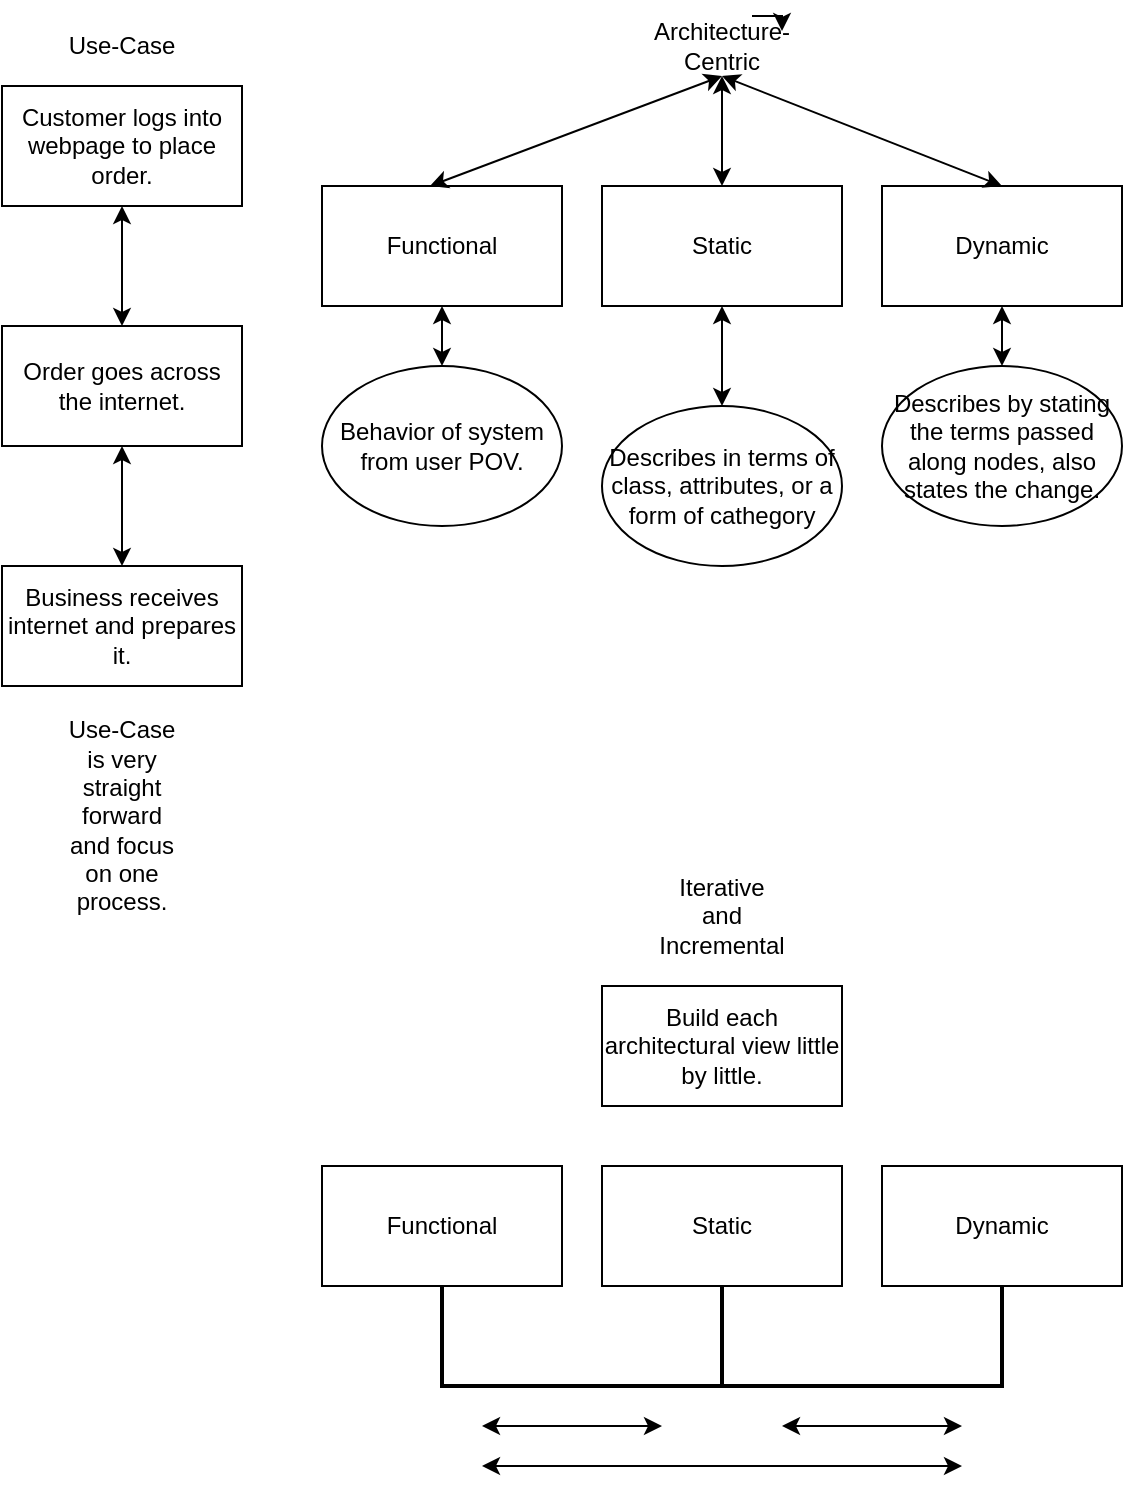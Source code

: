 <mxfile version="21.2.9" type="device">
  <diagram id="C5RBs43oDa-KdzZeNtuy" name="Page-1">
    <mxGraphModel dx="1619" dy="1138" grid="1" gridSize="10" guides="1" tooltips="1" connect="1" arrows="1" fold="1" page="1" pageScale="1" pageWidth="827" pageHeight="1169" math="0" shadow="0">
      <root>
        <mxCell id="WIyWlLk6GJQsqaUBKTNV-0" />
        <mxCell id="WIyWlLk6GJQsqaUBKTNV-1" parent="WIyWlLk6GJQsqaUBKTNV-0" />
        <mxCell id="qtvFPrEo8Z20x6_86cqU-0" value="Customer logs into webpage to place order." style="rounded=0;whiteSpace=wrap;html=1;" vertex="1" parent="WIyWlLk6GJQsqaUBKTNV-1">
          <mxGeometry x="-620" y="120" width="120" height="60" as="geometry" />
        </mxCell>
        <mxCell id="qtvFPrEo8Z20x6_86cqU-2" value="" style="endArrow=classic;startArrow=classic;html=1;rounded=0;entryX=0.5;entryY=1;entryDx=0;entryDy=0;" edge="1" parent="WIyWlLk6GJQsqaUBKTNV-1" target="qtvFPrEo8Z20x6_86cqU-0">
          <mxGeometry width="50" height="50" relative="1" as="geometry">
            <mxPoint x="-560" y="240" as="sourcePoint" />
            <mxPoint x="-200" y="550" as="targetPoint" />
          </mxGeometry>
        </mxCell>
        <mxCell id="qtvFPrEo8Z20x6_86cqU-3" value="Order goes across the internet." style="rounded=0;whiteSpace=wrap;html=1;" vertex="1" parent="WIyWlLk6GJQsqaUBKTNV-1">
          <mxGeometry x="-620" y="240" width="120" height="60" as="geometry" />
        </mxCell>
        <mxCell id="qtvFPrEo8Z20x6_86cqU-4" value="" style="endArrow=classic;startArrow=classic;html=1;rounded=0;entryX=0.5;entryY=1;entryDx=0;entryDy=0;" edge="1" parent="WIyWlLk6GJQsqaUBKTNV-1" target="qtvFPrEo8Z20x6_86cqU-3">
          <mxGeometry width="50" height="50" relative="1" as="geometry">
            <mxPoint x="-560" y="360" as="sourcePoint" />
            <mxPoint x="-200" y="540" as="targetPoint" />
          </mxGeometry>
        </mxCell>
        <mxCell id="qtvFPrEo8Z20x6_86cqU-6" value="Business receives internet and prepares it." style="rounded=0;whiteSpace=wrap;html=1;" vertex="1" parent="WIyWlLk6GJQsqaUBKTNV-1">
          <mxGeometry x="-620" y="360" width="120" height="60" as="geometry" />
        </mxCell>
        <mxCell id="qtvFPrEo8Z20x6_86cqU-8" value="Use-Case" style="text;strokeColor=none;align=center;fillColor=none;html=1;verticalAlign=middle;whiteSpace=wrap;rounded=0;" vertex="1" parent="WIyWlLk6GJQsqaUBKTNV-1">
          <mxGeometry x="-590" y="85" width="60" height="30" as="geometry" />
        </mxCell>
        <mxCell id="qtvFPrEo8Z20x6_86cqU-9" value="Use-Case is very straight forward and focus on one process." style="text;strokeColor=none;align=center;fillColor=none;html=1;verticalAlign=middle;whiteSpace=wrap;rounded=0;" vertex="1" parent="WIyWlLk6GJQsqaUBKTNV-1">
          <mxGeometry x="-590" y="470" width="60" height="30" as="geometry" />
        </mxCell>
        <mxCell id="qtvFPrEo8Z20x6_86cqU-10" value="Architecture-Centric" style="text;strokeColor=none;align=center;fillColor=none;html=1;verticalAlign=middle;whiteSpace=wrap;rounded=0;" vertex="1" parent="WIyWlLk6GJQsqaUBKTNV-1">
          <mxGeometry x="-290" y="85" width="60" height="30" as="geometry" />
        </mxCell>
        <mxCell id="qtvFPrEo8Z20x6_86cqU-11" value="Functional" style="rounded=0;whiteSpace=wrap;html=1;" vertex="1" parent="WIyWlLk6GJQsqaUBKTNV-1">
          <mxGeometry x="-460" y="170" width="120" height="60" as="geometry" />
        </mxCell>
        <mxCell id="qtvFPrEo8Z20x6_86cqU-13" style="edgeStyle=orthogonalEdgeStyle;rounded=0;orthogonalLoop=1;jettySize=auto;html=1;exitX=0.75;exitY=0;exitDx=0;exitDy=0;entryX=1;entryY=0.25;entryDx=0;entryDy=0;" edge="1" parent="WIyWlLk6GJQsqaUBKTNV-1" source="qtvFPrEo8Z20x6_86cqU-10" target="qtvFPrEo8Z20x6_86cqU-10">
          <mxGeometry relative="1" as="geometry" />
        </mxCell>
        <mxCell id="qtvFPrEo8Z20x6_86cqU-15" value="Static" style="rounded=0;whiteSpace=wrap;html=1;" vertex="1" parent="WIyWlLk6GJQsqaUBKTNV-1">
          <mxGeometry x="-320" y="170" width="120" height="60" as="geometry" />
        </mxCell>
        <mxCell id="qtvFPrEo8Z20x6_86cqU-16" value="Dynamic" style="rounded=0;whiteSpace=wrap;html=1;" vertex="1" parent="WIyWlLk6GJQsqaUBKTNV-1">
          <mxGeometry x="-180" y="170" width="120" height="60" as="geometry" />
        </mxCell>
        <mxCell id="qtvFPrEo8Z20x6_86cqU-17" value="" style="endArrow=classic;startArrow=classic;html=1;rounded=0;entryX=0.5;entryY=1;entryDx=0;entryDy=0;exitX=0.45;exitY=0;exitDx=0;exitDy=0;exitPerimeter=0;" edge="1" parent="WIyWlLk6GJQsqaUBKTNV-1" source="qtvFPrEo8Z20x6_86cqU-11" target="qtvFPrEo8Z20x6_86cqU-10">
          <mxGeometry width="50" height="50" relative="1" as="geometry">
            <mxPoint x="-250" y="520" as="sourcePoint" />
            <mxPoint x="-200" y="470" as="targetPoint" />
          </mxGeometry>
        </mxCell>
        <mxCell id="qtvFPrEo8Z20x6_86cqU-18" value="" style="endArrow=classic;startArrow=classic;html=1;rounded=0;entryX=0.5;entryY=1;entryDx=0;entryDy=0;exitX=0.5;exitY=0;exitDx=0;exitDy=0;" edge="1" parent="WIyWlLk6GJQsqaUBKTNV-1" source="qtvFPrEo8Z20x6_86cqU-15" target="qtvFPrEo8Z20x6_86cqU-10">
          <mxGeometry width="50" height="50" relative="1" as="geometry">
            <mxPoint x="-260" y="150" as="sourcePoint" />
            <mxPoint x="-200" y="470" as="targetPoint" />
          </mxGeometry>
        </mxCell>
        <mxCell id="qtvFPrEo8Z20x6_86cqU-20" value="" style="endArrow=classic;startArrow=classic;html=1;rounded=0;exitX=0.5;exitY=0;exitDx=0;exitDy=0;entryX=0.5;entryY=1;entryDx=0;entryDy=0;" edge="1" parent="WIyWlLk6GJQsqaUBKTNV-1" source="qtvFPrEo8Z20x6_86cqU-16" target="qtvFPrEo8Z20x6_86cqU-10">
          <mxGeometry width="50" height="50" relative="1" as="geometry">
            <mxPoint x="-250" y="520" as="sourcePoint" />
            <mxPoint x="-260" y="120" as="targetPoint" />
          </mxGeometry>
        </mxCell>
        <mxCell id="qtvFPrEo8Z20x6_86cqU-21" value="Behavior of system from user POV." style="ellipse;whiteSpace=wrap;html=1;" vertex="1" parent="WIyWlLk6GJQsqaUBKTNV-1">
          <mxGeometry x="-460" y="260" width="120" height="80" as="geometry" />
        </mxCell>
        <mxCell id="qtvFPrEo8Z20x6_86cqU-22" value="" style="endArrow=classic;startArrow=classic;html=1;rounded=0;entryX=0.5;entryY=1;entryDx=0;entryDy=0;" edge="1" parent="WIyWlLk6GJQsqaUBKTNV-1" source="qtvFPrEo8Z20x6_86cqU-21" target="qtvFPrEo8Z20x6_86cqU-11">
          <mxGeometry width="50" height="50" relative="1" as="geometry">
            <mxPoint x="-250" y="520" as="sourcePoint" />
            <mxPoint x="-200" y="470" as="targetPoint" />
          </mxGeometry>
        </mxCell>
        <mxCell id="qtvFPrEo8Z20x6_86cqU-23" value="Describes in terms of class, attributes, or a form of cathegory" style="ellipse;whiteSpace=wrap;html=1;" vertex="1" parent="WIyWlLk6GJQsqaUBKTNV-1">
          <mxGeometry x="-320" y="280" width="120" height="80" as="geometry" />
        </mxCell>
        <mxCell id="qtvFPrEo8Z20x6_86cqU-24" value="Describes by stating the terms passed along nodes, also states the change." style="ellipse;whiteSpace=wrap;html=1;" vertex="1" parent="WIyWlLk6GJQsqaUBKTNV-1">
          <mxGeometry x="-180" y="260" width="120" height="80" as="geometry" />
        </mxCell>
        <mxCell id="qtvFPrEo8Z20x6_86cqU-25" value="" style="endArrow=classic;startArrow=classic;html=1;rounded=0;entryX=0.5;entryY=1;entryDx=0;entryDy=0;" edge="1" parent="WIyWlLk6GJQsqaUBKTNV-1" target="qtvFPrEo8Z20x6_86cqU-15">
          <mxGeometry width="50" height="50" relative="1" as="geometry">
            <mxPoint x="-260" y="280" as="sourcePoint" />
            <mxPoint x="-200" y="460" as="targetPoint" />
          </mxGeometry>
        </mxCell>
        <mxCell id="qtvFPrEo8Z20x6_86cqU-26" value="" style="endArrow=classic;startArrow=classic;html=1;rounded=0;entryX=0.5;entryY=1;entryDx=0;entryDy=0;" edge="1" parent="WIyWlLk6GJQsqaUBKTNV-1" source="qtvFPrEo8Z20x6_86cqU-24" target="qtvFPrEo8Z20x6_86cqU-16">
          <mxGeometry width="50" height="50" relative="1" as="geometry">
            <mxPoint x="-250" y="510" as="sourcePoint" />
            <mxPoint x="-200" y="460" as="targetPoint" />
          </mxGeometry>
        </mxCell>
        <mxCell id="qtvFPrEo8Z20x6_86cqU-27" value="Iterative and Incremental" style="text;strokeColor=none;align=center;fillColor=none;html=1;verticalAlign=middle;whiteSpace=wrap;rounded=0;" vertex="1" parent="WIyWlLk6GJQsqaUBKTNV-1">
          <mxGeometry x="-290" y="520" width="60" height="30" as="geometry" />
        </mxCell>
        <mxCell id="qtvFPrEo8Z20x6_86cqU-28" value="Build each architectural view little by little." style="rounded=0;whiteSpace=wrap;html=1;" vertex="1" parent="WIyWlLk6GJQsqaUBKTNV-1">
          <mxGeometry x="-320" y="570" width="120" height="60" as="geometry" />
        </mxCell>
        <mxCell id="qtvFPrEo8Z20x6_86cqU-29" value="Functional" style="rounded=0;whiteSpace=wrap;html=1;" vertex="1" parent="WIyWlLk6GJQsqaUBKTNV-1">
          <mxGeometry x="-460" y="660" width="120" height="60" as="geometry" />
        </mxCell>
        <mxCell id="qtvFPrEo8Z20x6_86cqU-30" value="Static" style="rounded=0;whiteSpace=wrap;html=1;" vertex="1" parent="WIyWlLk6GJQsqaUBKTNV-1">
          <mxGeometry x="-320" y="660" width="120" height="60" as="geometry" />
        </mxCell>
        <mxCell id="qtvFPrEo8Z20x6_86cqU-32" value="Dynamic" style="rounded=0;whiteSpace=wrap;html=1;" vertex="1" parent="WIyWlLk6GJQsqaUBKTNV-1">
          <mxGeometry x="-180" y="660" width="120" height="60" as="geometry" />
        </mxCell>
        <mxCell id="qtvFPrEo8Z20x6_86cqU-34" value="" style="strokeWidth=2;html=1;shape=mxgraph.flowchart.annotation_1;align=left;pointerEvents=1;direction=north;" vertex="1" parent="WIyWlLk6GJQsqaUBKTNV-1">
          <mxGeometry x="-400" y="720" width="140" height="50" as="geometry" />
        </mxCell>
        <mxCell id="qtvFPrEo8Z20x6_86cqU-35" value="" style="strokeWidth=2;html=1;shape=mxgraph.flowchart.annotation_1;align=left;pointerEvents=1;direction=north;" vertex="1" parent="WIyWlLk6GJQsqaUBKTNV-1">
          <mxGeometry x="-260" y="720" width="140" height="50" as="geometry" />
        </mxCell>
        <mxCell id="qtvFPrEo8Z20x6_86cqU-36" value="" style="endArrow=classic;startArrow=classic;html=1;rounded=0;" edge="1" parent="WIyWlLk6GJQsqaUBKTNV-1">
          <mxGeometry width="50" height="50" relative="1" as="geometry">
            <mxPoint x="-380" y="790" as="sourcePoint" />
            <mxPoint x="-290" y="790" as="targetPoint" />
          </mxGeometry>
        </mxCell>
        <mxCell id="qtvFPrEo8Z20x6_86cqU-38" value="" style="endArrow=classic;startArrow=classic;html=1;rounded=0;" edge="1" parent="WIyWlLk6GJQsqaUBKTNV-1">
          <mxGeometry width="50" height="50" relative="1" as="geometry">
            <mxPoint x="-230" y="790" as="sourcePoint" />
            <mxPoint x="-140" y="790" as="targetPoint" />
          </mxGeometry>
        </mxCell>
        <mxCell id="qtvFPrEo8Z20x6_86cqU-39" value="" style="endArrow=classic;startArrow=classic;html=1;rounded=0;" edge="1" parent="WIyWlLk6GJQsqaUBKTNV-1">
          <mxGeometry width="50" height="50" relative="1" as="geometry">
            <mxPoint x="-380" y="810" as="sourcePoint" />
            <mxPoint x="-140" y="810" as="targetPoint" />
          </mxGeometry>
        </mxCell>
      </root>
    </mxGraphModel>
  </diagram>
</mxfile>
